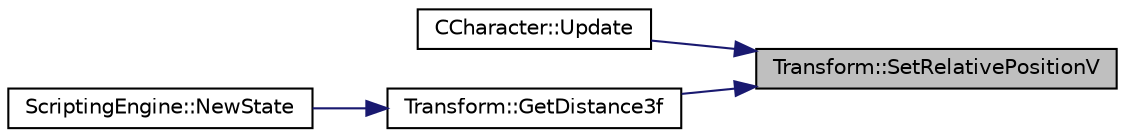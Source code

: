 digraph "Transform::SetRelativePositionV"
{
 // LATEX_PDF_SIZE
  edge [fontname="Helvetica",fontsize="10",labelfontname="Helvetica",labelfontsize="10"];
  node [fontname="Helvetica",fontsize="10",shape=record];
  rankdir="RL";
  Node279 [label="Transform::SetRelativePositionV",height=0.2,width=0.4,color="black", fillcolor="grey75", style="filled", fontcolor="black",tooltip="set position relative to parent transform lua doesn't like overloaded functions so V is added"];
  Node279 -> Node280 [dir="back",color="midnightblue",fontsize="10",style="solid",fontname="Helvetica"];
  Node280 [label="CCharacter::Update",height=0.2,width=0.4,color="black", fillcolor="white", style="filled",URL="$class_c_character.html#adc476a488c7157c7fc2b32381760b4e0",tooltip="updates ongoing behaviour for the component"];
  Node279 -> Node281 [dir="back",color="midnightblue",fontsize="10",style="solid",fontname="Helvetica"];
  Node281 [label="Transform::GetDistance3f",height=0.2,width=0.4,color="black", fillcolor="white", style="filled",URL="$class_transform.html#acdf5060e65bb0c87353a3b880b46a6ad",tooltip="calculates the distance of this transform in world space to a point in the world"];
  Node281 -> Node282 [dir="back",color="midnightblue",fontsize="10",style="solid",fontname="Helvetica"];
  Node282 [label="ScriptingEngine::NewState",height=0.2,width=0.4,color="black", fillcolor="white", style="filled",URL="$class_scripting_engine.html#a125a0c206da8e74b8f6664c4e523606a",tooltip="Sets up the engine with initial processes and variables and exposes engine functionality to lua."];
}
